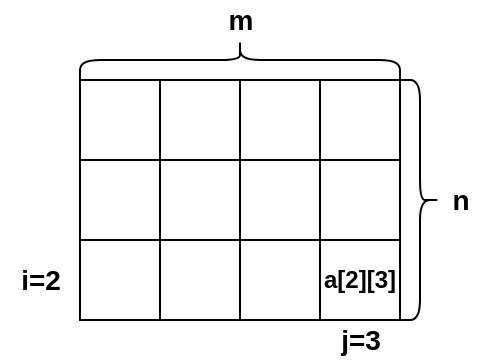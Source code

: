 <mxfile version="14.5.1" type="device"><diagram id="gmmFTo_Ok1qpMXn7176d" name="第 1 页"><mxGraphModel dx="1186" dy="672" grid="1" gridSize="10" guides="1" tooltips="1" connect="1" arrows="1" fold="1" page="1" pageScale="1" pageWidth="827" pageHeight="1169" math="0" shadow="0"><root><mxCell id="0"/><mxCell id="1" parent="0"/><mxCell id="JZNL6FnGzUtV_iYroYok-1" value="" style="whiteSpace=wrap;html=1;aspect=fixed;" parent="1" vertex="1"><mxGeometry x="120" y="80" width="40" height="40" as="geometry"/></mxCell><mxCell id="JZNL6FnGzUtV_iYroYok-2" value="" style="whiteSpace=wrap;html=1;aspect=fixed;" parent="1" vertex="1"><mxGeometry x="160" y="80" width="40" height="40" as="geometry"/></mxCell><mxCell id="JZNL6FnGzUtV_iYroYok-3" value="" style="whiteSpace=wrap;html=1;aspect=fixed;" parent="1" vertex="1"><mxGeometry x="200" y="80" width="40" height="40" as="geometry"/></mxCell><mxCell id="JZNL6FnGzUtV_iYroYok-4" value="" style="whiteSpace=wrap;html=1;aspect=fixed;" parent="1" vertex="1"><mxGeometry x="240" y="80" width="40" height="40" as="geometry"/></mxCell><mxCell id="JZNL6FnGzUtV_iYroYok-5" value="" style="whiteSpace=wrap;html=1;aspect=fixed;" parent="1" vertex="1"><mxGeometry x="120" y="120" width="40" height="40" as="geometry"/></mxCell><mxCell id="JZNL6FnGzUtV_iYroYok-6" value="" style="whiteSpace=wrap;html=1;aspect=fixed;" parent="1" vertex="1"><mxGeometry x="160" y="120" width="40" height="40" as="geometry"/></mxCell><mxCell id="JZNL6FnGzUtV_iYroYok-7" value="" style="whiteSpace=wrap;html=1;aspect=fixed;" parent="1" vertex="1"><mxGeometry x="200" y="120" width="40" height="40" as="geometry"/></mxCell><mxCell id="JZNL6FnGzUtV_iYroYok-8" value="" style="whiteSpace=wrap;html=1;aspect=fixed;" parent="1" vertex="1"><mxGeometry x="240" y="120" width="40" height="40" as="geometry"/></mxCell><mxCell id="JZNL6FnGzUtV_iYroYok-9" value="" style="whiteSpace=wrap;html=1;aspect=fixed;" parent="1" vertex="1"><mxGeometry x="120" y="160" width="40" height="40" as="geometry"/></mxCell><mxCell id="JZNL6FnGzUtV_iYroYok-10" value="" style="whiteSpace=wrap;html=1;aspect=fixed;" parent="1" vertex="1"><mxGeometry x="160" y="160" width="40" height="40" as="geometry"/></mxCell><mxCell id="JZNL6FnGzUtV_iYroYok-11" value="" style="whiteSpace=wrap;html=1;aspect=fixed;" parent="1" vertex="1"><mxGeometry x="200" y="160" width="40" height="40" as="geometry"/></mxCell><mxCell id="JZNL6FnGzUtV_iYroYok-12" value="&lt;b&gt;&lt;font style=&quot;font-size: 12px&quot;&gt;a[2][3]&lt;/font&gt;&lt;/b&gt;" style="whiteSpace=wrap;html=1;aspect=fixed;" parent="1" vertex="1"><mxGeometry x="240" y="160" width="40" height="40" as="geometry"/></mxCell><mxCell id="JZNL6FnGzUtV_iYroYok-13" value="" style="shape=curlyBracket;whiteSpace=wrap;html=1;rounded=1;rotation=-180;" parent="1" vertex="1"><mxGeometry x="280" y="80" width="20" height="120" as="geometry"/></mxCell><mxCell id="JZNL6FnGzUtV_iYroYok-14" value="&lt;font style=&quot;font-size: 14px&quot;&gt;&lt;b&gt;n&lt;/b&gt;&lt;/font&gt;" style="text;html=1;align=center;verticalAlign=middle;resizable=0;points=[];autosize=1;" parent="1" vertex="1"><mxGeometry x="300" y="130" width="20" height="20" as="geometry"/></mxCell><mxCell id="JZNL6FnGzUtV_iYroYok-15" value="&lt;span style=&quot;font-size: 14px&quot;&gt;&lt;b&gt;m&lt;/b&gt;&lt;/span&gt;" style="text;html=1;align=center;verticalAlign=middle;resizable=0;points=[];autosize=1;" parent="1" vertex="1"><mxGeometry x="185" y="40" width="30" height="20" as="geometry"/></mxCell><mxCell id="JZNL6FnGzUtV_iYroYok-16" value="" style="shape=curlyBracket;whiteSpace=wrap;html=1;rounded=1;rotation=90;" parent="1" vertex="1"><mxGeometry x="190" y="-10" width="20" height="160" as="geometry"/></mxCell><mxCell id="JZNL6FnGzUtV_iYroYok-18" value="&lt;font style=&quot;font-size: 14px&quot;&gt;&lt;b&gt;j=3&lt;/b&gt;&lt;/font&gt;" style="text;html=1;align=center;verticalAlign=middle;resizable=0;points=[];autosize=1;" parent="1" vertex="1"><mxGeometry x="240" y="200" width="40" height="20" as="geometry"/></mxCell><mxCell id="JZNL6FnGzUtV_iYroYok-19" value="&lt;font style=&quot;font-size: 14px&quot;&gt;&lt;b&gt;i=2&lt;/b&gt;&lt;/font&gt;" style="text;html=1;align=center;verticalAlign=middle;resizable=0;points=[];autosize=1;" parent="1" vertex="1"><mxGeometry x="80" y="170" width="40" height="20" as="geometry"/></mxCell></root></mxGraphModel></diagram></mxfile>